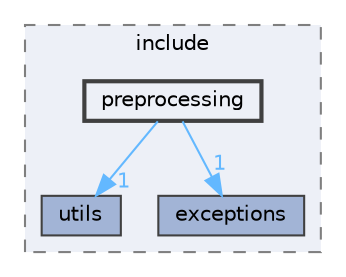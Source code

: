digraph "search_engine_cpp/lib/include/preprocessing"
{
 // LATEX_PDF_SIZE
  bgcolor="transparent";
  edge [fontname=Helvetica,fontsize=10,labelfontname=Helvetica,labelfontsize=10];
  node [fontname=Helvetica,fontsize=10,shape=box,height=0.2,width=0.4];
  compound=true
  subgraph clusterdir_473c6631354291f83f444b86390eb28c {
    graph [ bgcolor="#edf0f7", pencolor="grey50", label="include", fontname=Helvetica,fontsize=10 style="filled,dashed", URL="dir_473c6631354291f83f444b86390eb28c.html",tooltip=""]
  dir_6e18372d6bdab21a3c0189a0a7ee09a9 [label="utils", fillcolor="#a2b4d6", color="grey25", style="filled", URL="dir_6e18372d6bdab21a3c0189a0a7ee09a9.html",tooltip=""];
  dir_e9fd3cdc21ec90b39f0fa6148fc431e9 [label="exceptions", fillcolor="#a2b4d6", color="grey25", style="filled", URL="dir_e9fd3cdc21ec90b39f0fa6148fc431e9.html",tooltip=""];
  dir_0c4d842b0cb6c0a8c32275a8a56e36a0 [label="preprocessing", fillcolor="#edf0f7", color="grey25", style="filled,bold", URL="dir_0c4d842b0cb6c0a8c32275a8a56e36a0.html",tooltip=""];
  }
  dir_0c4d842b0cb6c0a8c32275a8a56e36a0->dir_6e18372d6bdab21a3c0189a0a7ee09a9 [headlabel="1", labeldistance=1.5 headhref="dir_000009_000013.html" href="dir_000009_000013.html" color="steelblue1" fontcolor="steelblue1"];
  dir_0c4d842b0cb6c0a8c32275a8a56e36a0->dir_e9fd3cdc21ec90b39f0fa6148fc431e9 [headlabel="1", labeldistance=1.5 headhref="dir_000009_000002.html" href="dir_000009_000002.html" color="steelblue1" fontcolor="steelblue1"];
}
